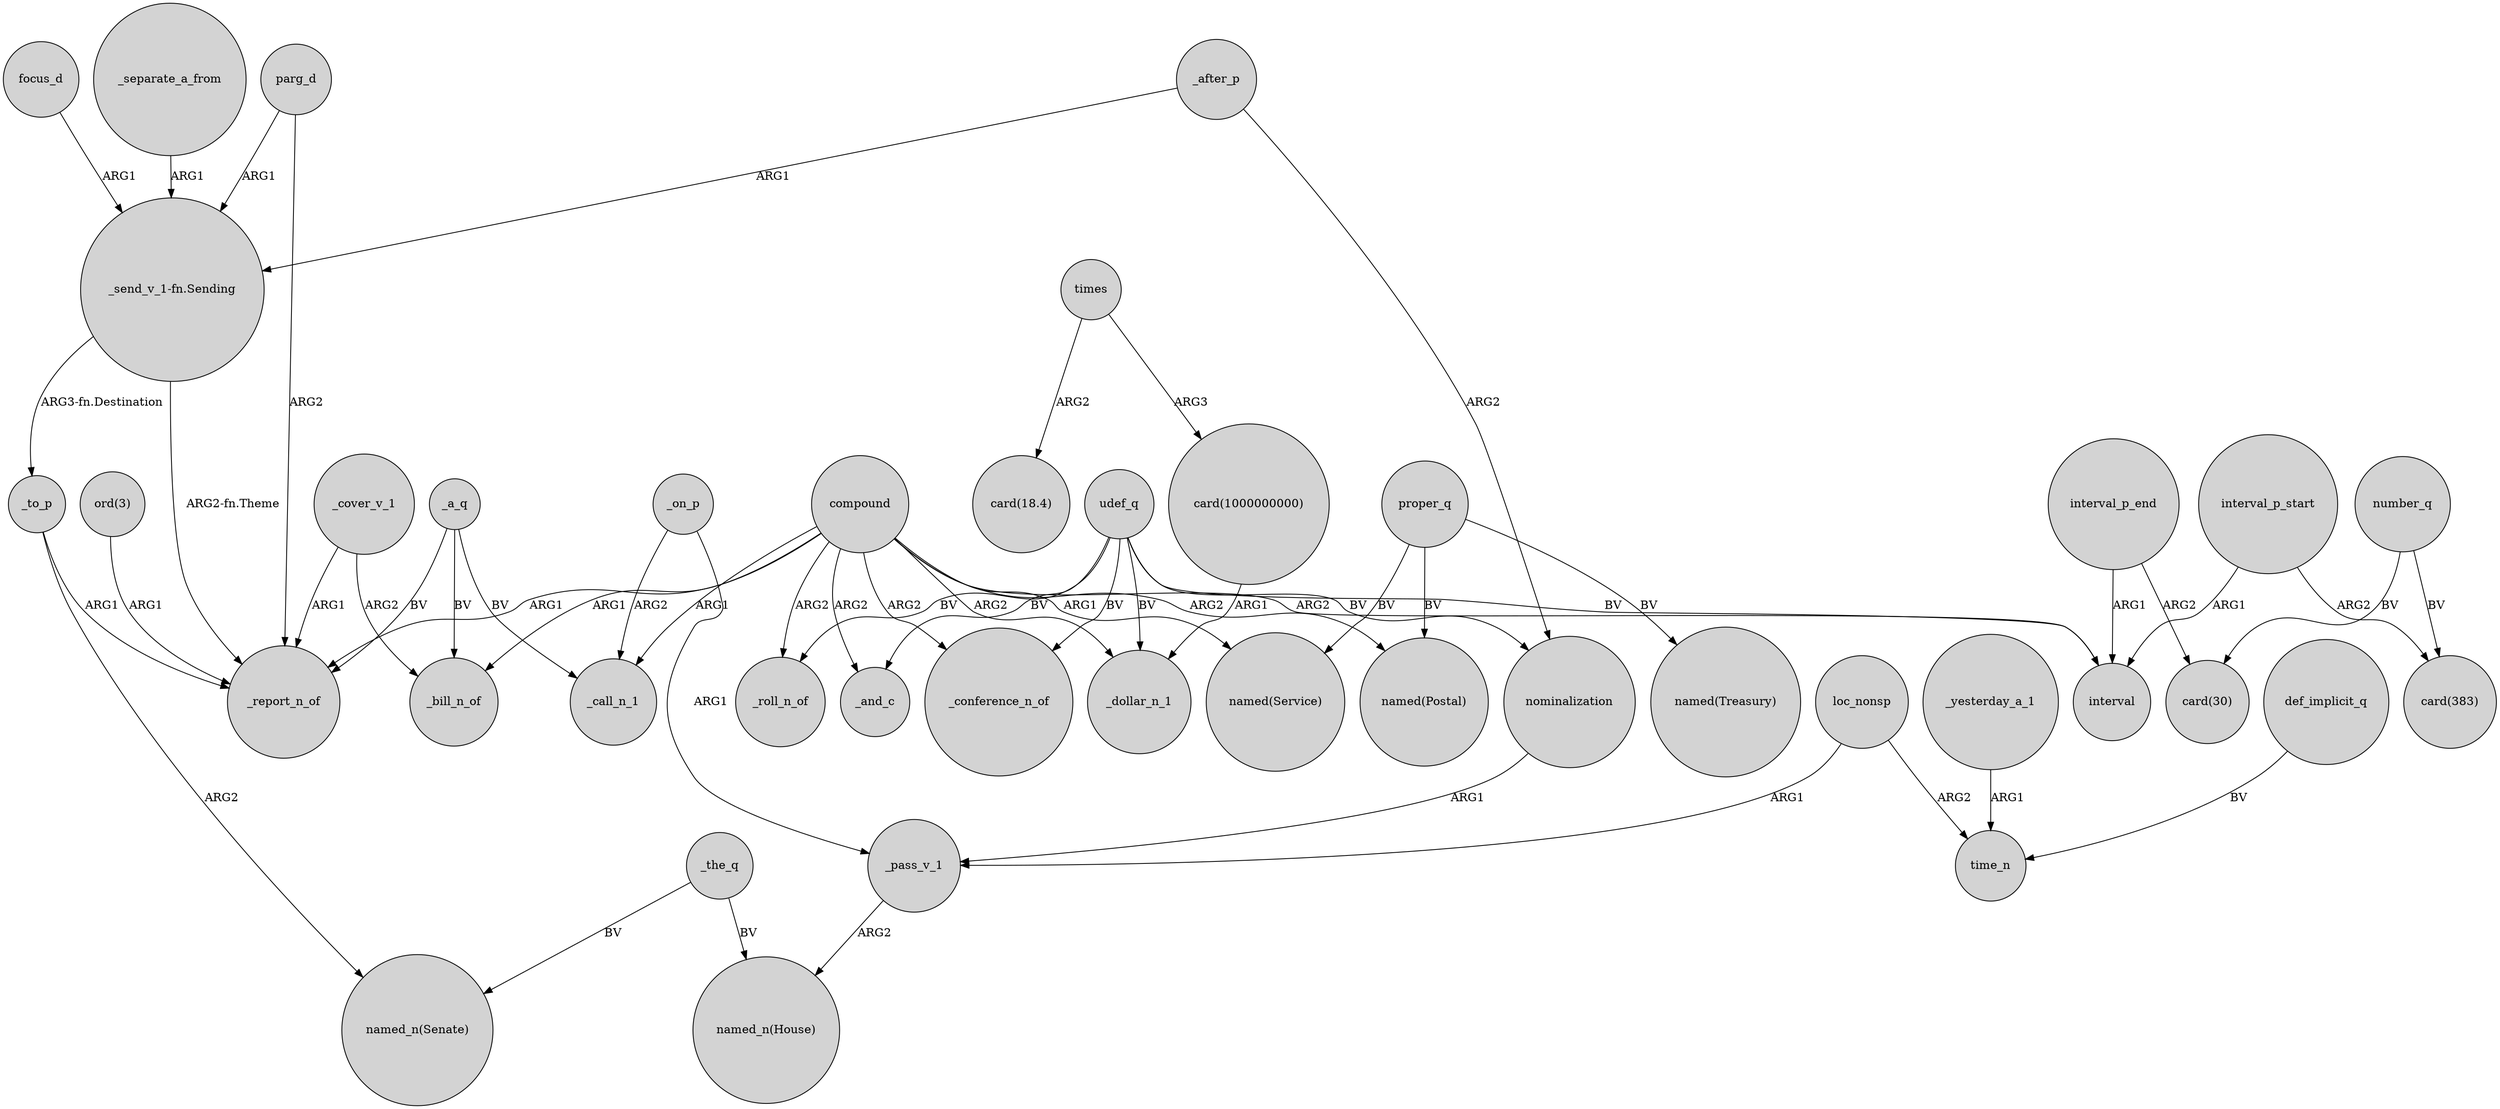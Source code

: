 digraph {
	node [shape=circle style=filled]
	_a_q -> _report_n_of [label=BV]
	compound -> _report_n_of [label=ARG1]
	_yesterday_a_1 -> time_n [label=ARG1]
	compound -> _bill_n_of [label=ARG1]
	number_q -> "card(383)" [label=BV]
	_a_q -> _bill_n_of [label=BV]
	_cover_v_1 -> _report_n_of [label=ARG1]
	udef_q -> _conference_n_of [label=BV]
	compound -> _conference_n_of [label=ARG2]
	_on_p -> _call_n_1 [label=ARG2]
	"_send_v_1-fn.Sending" -> _report_n_of [label="ARG2-fn.Theme"]
	loc_nonsp -> _pass_v_1 [label=ARG1]
	"ord(3)" -> _report_n_of [label=ARG1]
	interval_p_end -> "card(30)" [label=ARG2]
	parg_d -> _report_n_of [label=ARG2]
	compound -> "named(Service)" [label=ARG1]
	_the_q -> "named_n(House)" [label=BV]
	loc_nonsp -> time_n [label=ARG2]
	times -> "card(1000000000)" [label=ARG3]
	_to_p -> _report_n_of [label=ARG1]
	times -> "card(18.4)" [label=ARG2]
	_a_q -> _call_n_1 [label=BV]
	compound -> _and_c [label=ARG2]
	focus_d -> "_send_v_1-fn.Sending" [label=ARG1]
	_the_q -> "named_n(Senate)" [label=BV]
	interval_p_start -> interval [label=ARG1]
	proper_q -> "named(Postal)" [label=BV]
	compound -> interval [label=ARG2]
	compound -> "named(Postal)" [label=ARG2]
	proper_q -> "named(Service)" [label=BV]
	number_q -> "card(30)" [label=BV]
	udef_q -> _roll_n_of [label=BV]
	"_send_v_1-fn.Sending" -> _to_p [label="ARG3-fn.Destination"]
	udef_q -> nominalization [label=BV]
	proper_q -> "named(Treasury)" [label=BV]
	_cover_v_1 -> _bill_n_of [label=ARG2]
	nominalization -> _pass_v_1 [label=ARG1]
	interval_p_end -> interval [label=ARG1]
	compound -> _roll_n_of [label=ARG2]
	_separate_a_from -> "_send_v_1-fn.Sending" [label=ARG1]
	_pass_v_1 -> "named_n(House)" [label=ARG2]
	compound -> _call_n_1 [label=ARG1]
	parg_d -> "_send_v_1-fn.Sending" [label=ARG1]
	"card(1000000000)" -> _dollar_n_1 [label=ARG1]
	compound -> _dollar_n_1 [label=ARG2]
	udef_q -> _and_c [label=BV]
	_on_p -> _pass_v_1 [label=ARG1]
	_after_p -> nominalization [label=ARG2]
	interval_p_start -> "card(383)" [label=ARG2]
	_after_p -> "_send_v_1-fn.Sending" [label=ARG1]
	udef_q -> interval [label=BV]
	udef_q -> _dollar_n_1 [label=BV]
	def_implicit_q -> time_n [label=BV]
	_to_p -> "named_n(Senate)" [label=ARG2]
}
